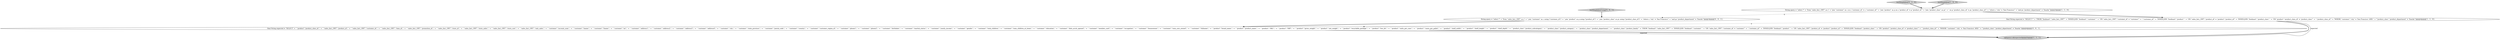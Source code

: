 digraph {
2 [style = filled, label = "String query = \"select *\" + \"from \"sales_fact_1997\" as s\" + \"join \"customer\" as c on s.\"customer_id\" = c.\"customer_id\"\" + \"join \"product\" as p on s.\"product_id\" = p.\"product_id\"\" + \"join \"product_class\" as pc\" + \" on p.\"product_class_id\" = pc.\"product_class_id\"\" + \"where c.\"city\" = 'San Francisco'\" + \"and pc.\"product_department\" = 'Snacks'\"@@@3@@@['1', '1', '0']", fillcolor = white, shape = ellipse image = "AAA0AAABBB1BBB"];
4 [style = filled, label = "testSimpleJoin['0', '1', '0']", fillcolor = lightgray, shape = diamond image = "AAA0AAABBB2BBB"];
6 [style = filled, label = "String query = \"select *\" + \"from \"sales_fact_1997\" as s\" + \" join \"customer\" as c using (\"customer_id\")\" + \" join \"product\" as p using (\"product_id\")\" + \" join \"product_class\" as pc using (\"product_class_id\")\" + \"where c.\"city\" = 'San Francisco'\" + \"and pc.\"product_department\" = 'Snacks'\"@@@3@@@['0', '0', '1']", fillcolor = white, shape = ellipse image = "AAA0AAABBB3BBB"];
5 [style = filled, label = "testSimpleJoinUsing['0', '0', '1']", fillcolor = lightgray, shape = diamond image = "AAA0AAABBB3BBB"];
7 [style = filled, label = "final String expected = \"SELECT\" + \" \"product\".\"product_class_id\",\" + \" \"sales_fact_1997\".\"product_id\",\" + \" \"sales_fact_1997\".\"customer_id\",\" + \" \"sales_fact_1997\".\"time_id\",\" + \" \"sales_fact_1997\".\"promotion_id\",\" + \" \"sales_fact_1997\".\"store_id\",\" + \" \"sales_fact_1997\".\"store_sales\",\" + \" \"sales_fact_1997\".\"store_cost\",\" + \" \"sales_fact_1997\".\"unit_sales\",\" + \" \"customer\".\"account_num\",\" + \" \"customer\".\"lname\",\" + \" \"customer\".\"fname\",\" + \" \"customer\".\"mi\",\" + \" \"customer\".\"address1\",\" + \" \"customer\".\"address2\",\" + \" \"customer\".\"address3\",\" + \" \"customer\".\"address4\",\" + \" \"customer\".\"city\",\" + \" \"customer\".\"state_province\",\" + \" \"customer\".\"postal_code\",\" + \" \"customer\".\"country\",\" + \" \"customer\".\"customer_region_id\",\" + \" \"customer\".\"phone1\",\" + \" \"customer\".\"phone2\",\" + \" \"customer\".\"birthdate\",\" + \" \"customer\".\"marital_status\",\" + \" \"customer\".\"yearly_income\",\" + \" \"customer\".\"gender\",\" + \" \"customer\".\"total_children\",\" + \" \"customer\".\"num_children_at_home\",\" + \" \"customer\".\"education\",\" + \" \"customer\".\"date_accnt_opened\",\" + \" \"customer\".\"member_card\",\" + \" \"customer\".\"occupation\",\" + \" \"customer\".\"houseowner\",\" + \" \"customer\".\"num_cars_owned\",\" + \" \"customer\".\"fullname\",\" + \" \"product\".\"brand_name\",\" + \" \"product\".\"product_name\",\" + \" \"product\".\"SKU\",\" + \" \"product\".\"SRP\",\" + \" \"product\".\"gross_weight\",\" + \" \"product\".\"net_weight\",\" + \" \"product\".\"recyclable_package\",\" + \" \"product\".\"low_fat\",\" + \" \"product\".\"units_per_case\",\" + \" \"product\".\"cases_per_pallet\",\" + \" \"product\".\"shelf_width\",\" + \" \"product\".\"shelf_height\",\" + \" \"product\".\"shelf_depth\",\" + \" \"product_class\".\"product_subcategory\",\" + \" \"product_class\".\"product_category\",\" + \" \"product_class\".\"product_department\",\" + \" \"product_class\".\"product_family\"\" + \"FROM \"foodmart\".\"sales_fact_1997\"\" + \"INNER JOIN \"foodmart\".\"customer\" \" + \"ON \"sales_fact_1997\".\"customer_id\" = \"customer\"\" + \".\"customer_id\"\" + \"INNER JOIN \"foodmart\".\"product\" \" + \"ON \"sales_fact_1997\".\"product_id\" = \"product\".\"product_id\"\" + \"INNER JOIN \"foodmart\".\"product_class\" \" + \"ON \"product\".\"product_class_id\" = \"product_class\"\" + \".\"product_class_id\"\" + \"WHERE \"customer\".\"city\" = 'San Francisco' AND \" + \"\"product_class\".\"product_department\" = 'Snacks'\"@@@4@@@['0', '0', '1']", fillcolor = white, shape = ellipse image = "AAA0AAABBB3BBB"];
3 [style = filled, label = "sql(query).ok(expected)@@@5@@@['1', '1', '1']", fillcolor = lightgray, shape = ellipse image = "AAA0AAABBB1BBB"];
0 [style = filled, label = "testSimpleJoin['1', '0', '0']", fillcolor = lightgray, shape = diamond image = "AAA0AAABBB1BBB"];
1 [style = filled, label = "final String expected = \"SELECT *\" + \"FROM \"foodmart\".\"sales_fact_1997\"\" + \"INNER JOIN \"foodmart\".\"customer\" \" + \"ON \"sales_fact_1997\".\"customer_id\" = \"customer\"\" + \".\"customer_id\"\" + \"INNER JOIN \"foodmart\".\"product\" \" + \"ON \"sales_fact_1997\".\"product_id\" = \"product\".\"product_id\"\" + \"INNER JOIN \"foodmart\".\"product_class\" \" + \"ON \"product\".\"product_class_id\" = \"product_class\"\" + \".\"product_class_id\"\" + \"WHERE \"customer\".\"city\" = 'San Francisco' AND \" + \"\"product_class\".\"product_department\" = 'Snacks'\"@@@4@@@['1', '1', '0']", fillcolor = white, shape = ellipse image = "AAA0AAABBB1BBB"];
1->3 [style = bold, label=""];
4->2 [style = bold, label=""];
5->6 [style = bold, label=""];
6->7 [style = bold, label=""];
1->7 [style = dashed, label="0"];
1->3 [style = solid, label="expected"];
7->3 [style = solid, label="expected"];
2->1 [style = bold, label=""];
7->3 [style = bold, label=""];
0->2 [style = bold, label=""];
2->6 [style = dashed, label="0"];
}
